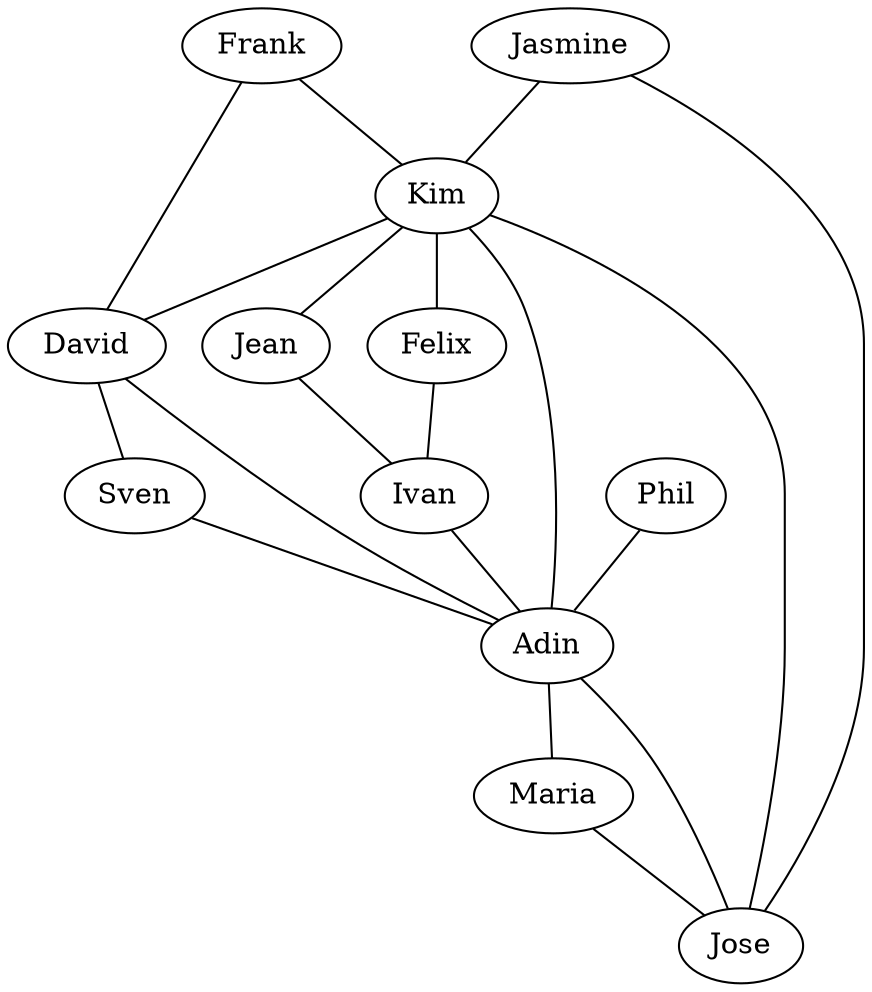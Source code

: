 graph {
    Frank -- Kim;
    Frank -- David;
    David -- Sven;
    David -- Adin;
    Adin -- Maria;
    Adin -- Jose;
    Adin -- Kim;
    Maria -- Jose;
    Jose -- Kim;
    Jasmine -- Jose;
    Jasmine -- Kim;
    Ivan -- Adin;
    Jean -- Ivan;
    Felix -- Ivan;
    Kim -- Felix;
    Kim -- David;
    Kim -- Jean;
    Sven -- Adin;
    Phil -- Adin;
}